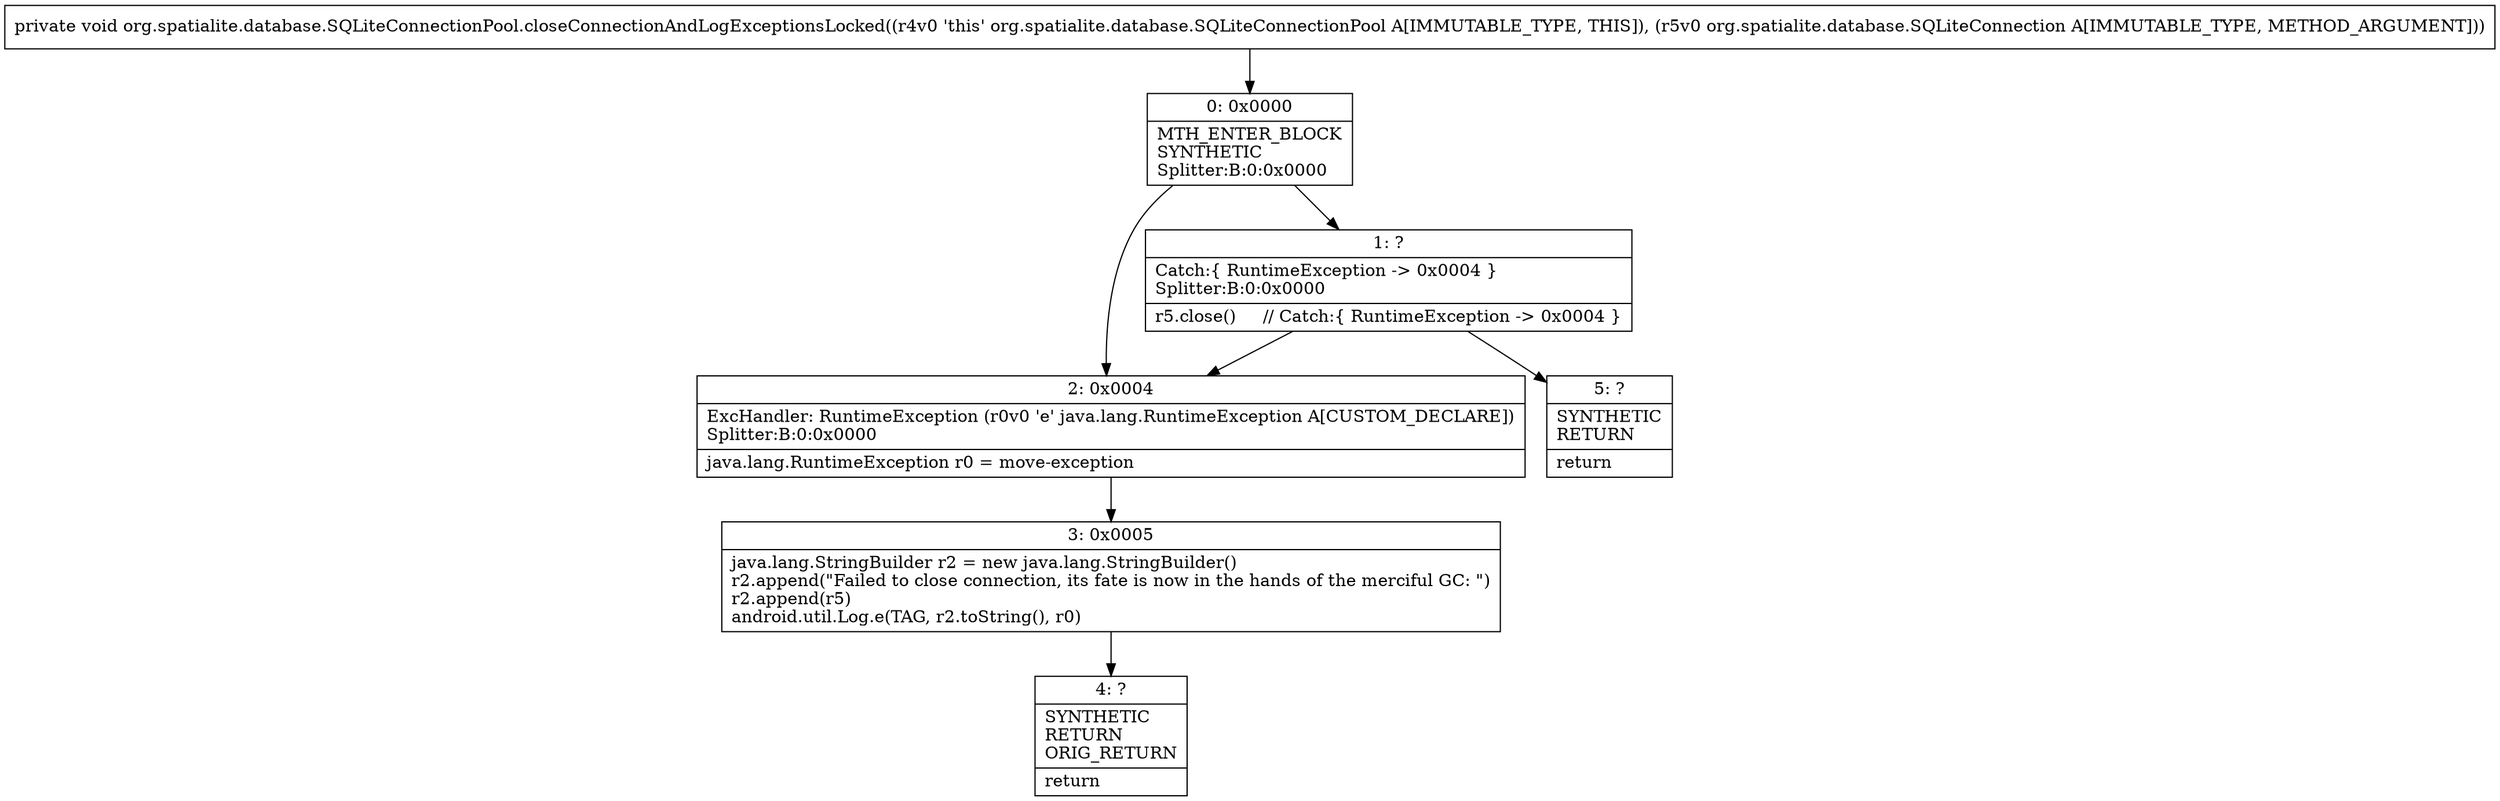 digraph "CFG fororg.spatialite.database.SQLiteConnectionPool.closeConnectionAndLogExceptionsLocked(Lorg\/spatialite\/database\/SQLiteConnection;)V" {
Node_0 [shape=record,label="{0\:\ 0x0000|MTH_ENTER_BLOCK\lSYNTHETIC\lSplitter:B:0:0x0000\l}"];
Node_1 [shape=record,label="{1\:\ ?|Catch:\{ RuntimeException \-\> 0x0004 \}\lSplitter:B:0:0x0000\l|r5.close()     \/\/ Catch:\{ RuntimeException \-\> 0x0004 \}\l}"];
Node_2 [shape=record,label="{2\:\ 0x0004|ExcHandler: RuntimeException (r0v0 'e' java.lang.RuntimeException A[CUSTOM_DECLARE])\lSplitter:B:0:0x0000\l|java.lang.RuntimeException r0 = move\-exception\l}"];
Node_3 [shape=record,label="{3\:\ 0x0005|java.lang.StringBuilder r2 = new java.lang.StringBuilder()\lr2.append(\"Failed to close connection, its fate is now in the hands of the merciful GC: \")\lr2.append(r5)\landroid.util.Log.e(TAG, r2.toString(), r0)\l}"];
Node_4 [shape=record,label="{4\:\ ?|SYNTHETIC\lRETURN\lORIG_RETURN\l|return\l}"];
Node_5 [shape=record,label="{5\:\ ?|SYNTHETIC\lRETURN\l|return\l}"];
MethodNode[shape=record,label="{private void org.spatialite.database.SQLiteConnectionPool.closeConnectionAndLogExceptionsLocked((r4v0 'this' org.spatialite.database.SQLiteConnectionPool A[IMMUTABLE_TYPE, THIS]), (r5v0 org.spatialite.database.SQLiteConnection A[IMMUTABLE_TYPE, METHOD_ARGUMENT])) }"];
MethodNode -> Node_0;
Node_0 -> Node_1;
Node_0 -> Node_2;
Node_1 -> Node_2;
Node_1 -> Node_5;
Node_2 -> Node_3;
Node_3 -> Node_4;
}

